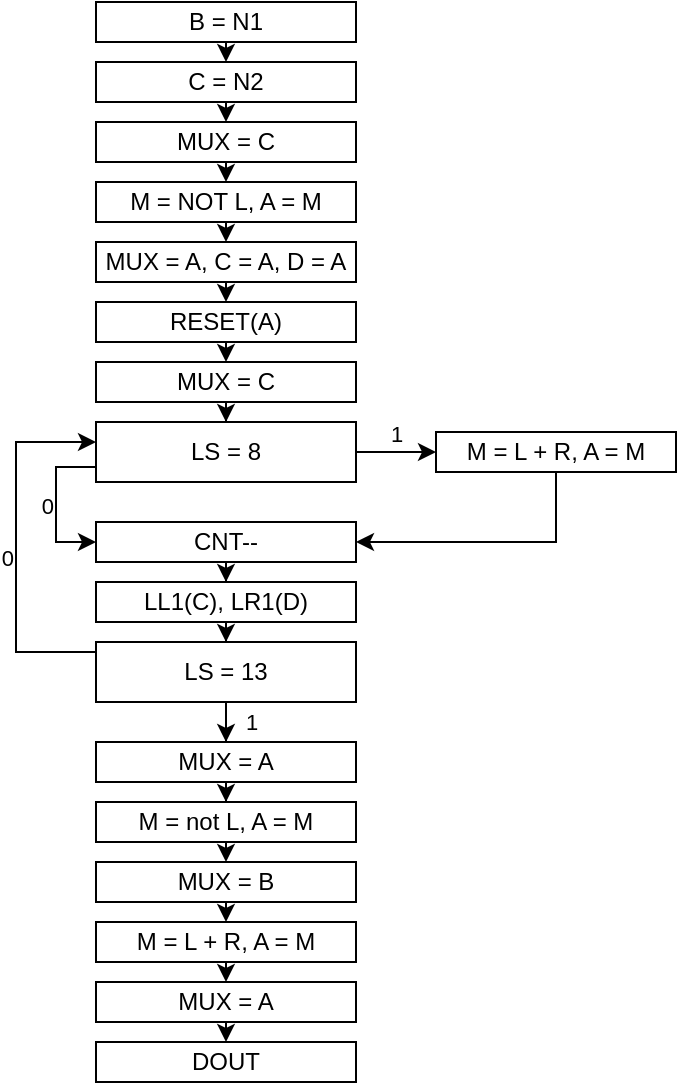 <mxfile version="12.0.0" type="device" pages="1"><diagram name="Page-1" id="edf60f1a-56cd-e834-aa8a-f176f3a09ee4"><mxGraphModel dx="1186" dy="628" grid="0" gridSize="10" guides="1" tooltips="1" connect="1" arrows="1" fold="1" page="1" pageScale="1" pageWidth="1100" pageHeight="850" background="#ffffff" math="0" shadow="0"><root><mxCell id="0"/><mxCell id="1" parent="0"/><mxCell id="3fadXU1k82AoBKDjGUCM-1" value="B = N1" style="rounded=0;whiteSpace=wrap;html=1;" vertex="1" parent="1"><mxGeometry x="300" y="230" width="130" height="20" as="geometry"/></mxCell><mxCell id="3fadXU1k82AoBKDjGUCM-2" value="C = N2" style="rounded=0;whiteSpace=wrap;html=1;" vertex="1" parent="1"><mxGeometry x="300" y="260" width="130" height="20" as="geometry"/></mxCell><mxCell id="3fadXU1k82AoBKDjGUCM-5" value="" style="endArrow=classic;html=1;exitX=0.5;exitY=1;exitDx=0;exitDy=0;" edge="1" parent="1" source="3fadXU1k82AoBKDjGUCM-1" target="3fadXU1k82AoBKDjGUCM-2"><mxGeometry width="50" height="50" relative="1" as="geometry"><mxPoint x="380" y="240" as="sourcePoint"/><mxPoint x="330" y="290" as="targetPoint"/></mxGeometry></mxCell><mxCell id="3fadXU1k82AoBKDjGUCM-67" style="edgeStyle=orthogonalEdgeStyle;rounded=0;orthogonalLoop=1;jettySize=auto;html=1;exitX=0.5;exitY=1;exitDx=0;exitDy=0;entryX=0.5;entryY=0;entryDx=0;entryDy=0;" edge="1" parent="1" source="3fadXU1k82AoBKDjGUCM-6" target="3fadXU1k82AoBKDjGUCM-7"><mxGeometry relative="1" as="geometry"/></mxCell><mxCell id="3fadXU1k82AoBKDjGUCM-6" value="MUX = C" style="rounded=0;whiteSpace=wrap;html=1;" vertex="1" parent="1"><mxGeometry x="300" y="290" width="130" height="20" as="geometry"/></mxCell><mxCell id="3fadXU1k82AoBKDjGUCM-68" style="edgeStyle=orthogonalEdgeStyle;rounded=0;orthogonalLoop=1;jettySize=auto;html=1;exitX=0.5;exitY=1;exitDx=0;exitDy=0;entryX=0.5;entryY=0;entryDx=0;entryDy=0;" edge="1" parent="1" source="3fadXU1k82AoBKDjGUCM-7" target="3fadXU1k82AoBKDjGUCM-8"><mxGeometry relative="1" as="geometry"/></mxCell><mxCell id="3fadXU1k82AoBKDjGUCM-7" value="M = NOT L, A = M" style="rounded=0;whiteSpace=wrap;html=1;" vertex="1" parent="1"><mxGeometry x="300" y="320" width="130" height="20" as="geometry"/></mxCell><mxCell id="3fadXU1k82AoBKDjGUCM-69" style="edgeStyle=orthogonalEdgeStyle;rounded=0;orthogonalLoop=1;jettySize=auto;html=1;exitX=0.5;exitY=1;exitDx=0;exitDy=0;entryX=0.5;entryY=0;entryDx=0;entryDy=0;" edge="1" parent="1" source="3fadXU1k82AoBKDjGUCM-8" target="3fadXU1k82AoBKDjGUCM-9"><mxGeometry relative="1" as="geometry"/></mxCell><mxCell id="3fadXU1k82AoBKDjGUCM-8" value="MUX = A, C = A, D = A" style="rounded=0;whiteSpace=wrap;html=1;" vertex="1" parent="1"><mxGeometry x="300" y="350" width="130" height="20" as="geometry"/></mxCell><mxCell id="3fadXU1k82AoBKDjGUCM-70" style="edgeStyle=orthogonalEdgeStyle;rounded=0;orthogonalLoop=1;jettySize=auto;html=1;exitX=0.5;exitY=1;exitDx=0;exitDy=0;entryX=0.5;entryY=0;entryDx=0;entryDy=0;" edge="1" parent="1" source="3fadXU1k82AoBKDjGUCM-9" target="3fadXU1k82AoBKDjGUCM-10"><mxGeometry relative="1" as="geometry"/></mxCell><mxCell id="3fadXU1k82AoBKDjGUCM-9" value="RESET(A)" style="rounded=0;whiteSpace=wrap;html=1;" vertex="1" parent="1"><mxGeometry x="300" y="380" width="130" height="20" as="geometry"/></mxCell><mxCell id="3fadXU1k82AoBKDjGUCM-28" value="" style="edgeStyle=orthogonalEdgeStyle;rounded=0;orthogonalLoop=1;jettySize=auto;html=1;" edge="1" parent="1" source="3fadXU1k82AoBKDjGUCM-10" target="3fadXU1k82AoBKDjGUCM-11"><mxGeometry relative="1" as="geometry"/></mxCell><mxCell id="3fadXU1k82AoBKDjGUCM-10" value="MUX = C" style="rounded=0;whiteSpace=wrap;html=1;" vertex="1" parent="1"><mxGeometry x="300" y="410" width="130" height="20" as="geometry"/></mxCell><mxCell id="3fadXU1k82AoBKDjGUCM-19" value="1" style="edgeStyle=orthogonalEdgeStyle;rounded=0;orthogonalLoop=1;jettySize=auto;html=1;labelPosition=center;verticalLabelPosition=top;align=center;verticalAlign=bottom;" edge="1" parent="1" source="3fadXU1k82AoBKDjGUCM-11" target="3fadXU1k82AoBKDjGUCM-13"><mxGeometry relative="1" as="geometry"/></mxCell><mxCell id="3fadXU1k82AoBKDjGUCM-56" value="0" style="edgeStyle=orthogonalEdgeStyle;rounded=0;orthogonalLoop=1;jettySize=auto;html=1;exitX=0;exitY=0.75;exitDx=0;exitDy=0;entryX=0;entryY=0.5;entryDx=0;entryDy=0;labelPosition=left;verticalLabelPosition=middle;align=right;verticalAlign=middle;" edge="1" parent="1" source="3fadXU1k82AoBKDjGUCM-11" target="3fadXU1k82AoBKDjGUCM-12"><mxGeometry relative="1" as="geometry"><mxPoint x="280" y="520" as="targetPoint"/><Array as="points"><mxPoint x="280" y="462"/><mxPoint x="280" y="500"/></Array></mxGeometry></mxCell><mxCell id="3fadXU1k82AoBKDjGUCM-11" value="LS = 8" style="rounded=0;whiteSpace=wrap;html=1;" vertex="1" parent="1"><mxGeometry x="300" y="440" width="130" height="30" as="geometry"/></mxCell><mxCell id="3fadXU1k82AoBKDjGUCM-36" value="" style="edgeStyle=orthogonalEdgeStyle;rounded=0;orthogonalLoop=1;jettySize=auto;html=1;" edge="1" parent="1" source="3fadXU1k82AoBKDjGUCM-12" target="3fadXU1k82AoBKDjGUCM-35"><mxGeometry relative="1" as="geometry"/></mxCell><mxCell id="3fadXU1k82AoBKDjGUCM-12" value="CNT--" style="rounded=0;whiteSpace=wrap;html=1;" vertex="1" parent="1"><mxGeometry x="300" y="490" width="130" height="20" as="geometry"/></mxCell><mxCell id="3fadXU1k82AoBKDjGUCM-38" value="" style="edgeStyle=orthogonalEdgeStyle;rounded=0;orthogonalLoop=1;jettySize=auto;html=1;" edge="1" parent="1" source="3fadXU1k82AoBKDjGUCM-35" target="3fadXU1k82AoBKDjGUCM-37"><mxGeometry relative="1" as="geometry"/></mxCell><mxCell id="3fadXU1k82AoBKDjGUCM-35" value="LL1(C), LR1(D)" style="rounded=0;whiteSpace=wrap;html=1;" vertex="1" parent="1"><mxGeometry x="300" y="520" width="130" height="20" as="geometry"/></mxCell><mxCell id="3fadXU1k82AoBKDjGUCM-40" value="1" style="edgeStyle=orthogonalEdgeStyle;rounded=0;orthogonalLoop=1;jettySize=auto;html=1;labelPosition=right;verticalLabelPosition=middle;align=left;verticalAlign=middle;spacingRight=0;labelBackgroundColor=none;fontSize=11;spacing=10;" edge="1" parent="1" source="3fadXU1k82AoBKDjGUCM-37" target="3fadXU1k82AoBKDjGUCM-39"><mxGeometry relative="1" as="geometry"/></mxCell><mxCell id="3fadXU1k82AoBKDjGUCM-61" value="0" style="edgeStyle=orthogonalEdgeStyle;rounded=0;orthogonalLoop=1;jettySize=auto;html=1;exitX=0;exitY=0.5;exitDx=0;exitDy=0;labelPosition=left;verticalLabelPosition=middle;align=right;verticalAlign=middle;" edge="1" parent="1" source="3fadXU1k82AoBKDjGUCM-37"><mxGeometry relative="1" as="geometry"><mxPoint x="300" y="450" as="targetPoint"/><Array as="points"><mxPoint x="260" y="555"/><mxPoint x="260" y="450"/></Array></mxGeometry></mxCell><mxCell id="3fadXU1k82AoBKDjGUCM-37" value="LS = 13" style="rounded=0;whiteSpace=wrap;html=1;" vertex="1" parent="1"><mxGeometry x="300" y="550" width="130" height="30" as="geometry"/></mxCell><mxCell id="3fadXU1k82AoBKDjGUCM-42" value="" style="edgeStyle=orthogonalEdgeStyle;rounded=0;orthogonalLoop=1;jettySize=auto;html=1;" edge="1" parent="1" source="3fadXU1k82AoBKDjGUCM-39" target="3fadXU1k82AoBKDjGUCM-41"><mxGeometry relative="1" as="geometry"/></mxCell><mxCell id="3fadXU1k82AoBKDjGUCM-39" value="MUX = A" style="rounded=0;whiteSpace=wrap;html=1;" vertex="1" parent="1"><mxGeometry x="300" y="600" width="130" height="20" as="geometry"/></mxCell><mxCell id="3fadXU1k82AoBKDjGUCM-71" style="edgeStyle=orthogonalEdgeStyle;rounded=0;orthogonalLoop=1;jettySize=auto;html=1;exitX=0.5;exitY=1;exitDx=0;exitDy=0;entryX=0.5;entryY=0;entryDx=0;entryDy=0;" edge="1" parent="1" source="3fadXU1k82AoBKDjGUCM-41" target="3fadXU1k82AoBKDjGUCM-45"><mxGeometry relative="1" as="geometry"/></mxCell><mxCell id="3fadXU1k82AoBKDjGUCM-41" value="M = not L, A = M" style="rounded=0;whiteSpace=wrap;html=1;" vertex="1" parent="1"><mxGeometry x="300" y="630" width="130" height="20" as="geometry"/></mxCell><mxCell id="3fadXU1k82AoBKDjGUCM-50" style="edgeStyle=orthogonalEdgeStyle;rounded=0;orthogonalLoop=1;jettySize=auto;html=1;exitX=0.5;exitY=1;exitDx=0;exitDy=0;entryX=1;entryY=0.5;entryDx=0;entryDy=0;" edge="1" parent="1" source="3fadXU1k82AoBKDjGUCM-13" target="3fadXU1k82AoBKDjGUCM-12"><mxGeometry relative="1" as="geometry"/></mxCell><mxCell id="3fadXU1k82AoBKDjGUCM-13" value="M = L + R, A = M" style="rounded=0;whiteSpace=wrap;html=1;" vertex="1" parent="1"><mxGeometry x="470" y="445" width="120" height="20" as="geometry"/></mxCell><mxCell id="3fadXU1k82AoBKDjGUCM-72" style="edgeStyle=orthogonalEdgeStyle;rounded=0;orthogonalLoop=1;jettySize=auto;html=1;exitX=0.5;exitY=1;exitDx=0;exitDy=0;entryX=0.5;entryY=0;entryDx=0;entryDy=0;" edge="1" parent="1" source="3fadXU1k82AoBKDjGUCM-45" target="3fadXU1k82AoBKDjGUCM-46"><mxGeometry relative="1" as="geometry"/></mxCell><mxCell id="3fadXU1k82AoBKDjGUCM-45" value="MUX = B" style="rounded=0;whiteSpace=wrap;html=1;" vertex="1" parent="1"><mxGeometry x="300" y="660" width="130" height="20" as="geometry"/></mxCell><mxCell id="3fadXU1k82AoBKDjGUCM-73" style="edgeStyle=orthogonalEdgeStyle;rounded=0;orthogonalLoop=1;jettySize=auto;html=1;exitX=0.5;exitY=1;exitDx=0;exitDy=0;entryX=0.5;entryY=0;entryDx=0;entryDy=0;" edge="1" parent="1" source="3fadXU1k82AoBKDjGUCM-46" target="3fadXU1k82AoBKDjGUCM-47"><mxGeometry relative="1" as="geometry"/></mxCell><mxCell id="3fadXU1k82AoBKDjGUCM-46" value="M = L + R, A = M" style="rounded=0;whiteSpace=wrap;html=1;" vertex="1" parent="1"><mxGeometry x="300" y="690" width="130" height="20" as="geometry"/></mxCell><mxCell id="3fadXU1k82AoBKDjGUCM-74" style="edgeStyle=orthogonalEdgeStyle;rounded=0;orthogonalLoop=1;jettySize=auto;html=1;exitX=0.5;exitY=1;exitDx=0;exitDy=0;entryX=0.5;entryY=0;entryDx=0;entryDy=0;" edge="1" parent="1" source="3fadXU1k82AoBKDjGUCM-47" target="3fadXU1k82AoBKDjGUCM-48"><mxGeometry relative="1" as="geometry"/></mxCell><mxCell id="3fadXU1k82AoBKDjGUCM-47" value="MUX = A" style="rounded=0;whiteSpace=wrap;html=1;" vertex="1" parent="1"><mxGeometry x="300" y="720" width="130" height="20" as="geometry"/></mxCell><mxCell id="3fadXU1k82AoBKDjGUCM-48" value="DOUT" style="rounded=0;whiteSpace=wrap;html=1;" vertex="1" parent="1"><mxGeometry x="300" y="750" width="130" height="20" as="geometry"/></mxCell><mxCell id="3fadXU1k82AoBKDjGUCM-66" value="" style="endArrow=classic;html=1;exitX=0.5;exitY=1;exitDx=0;exitDy=0;entryX=0.5;entryY=0;entryDx=0;entryDy=0;" edge="1" parent="1" source="3fadXU1k82AoBKDjGUCM-2" target="3fadXU1k82AoBKDjGUCM-6"><mxGeometry width="50" height="50" relative="1" as="geometry"><mxPoint x="375" y="260" as="sourcePoint"/><mxPoint x="375" y="270" as="targetPoint"/></mxGeometry></mxCell></root></mxGraphModel></diagram></mxfile>